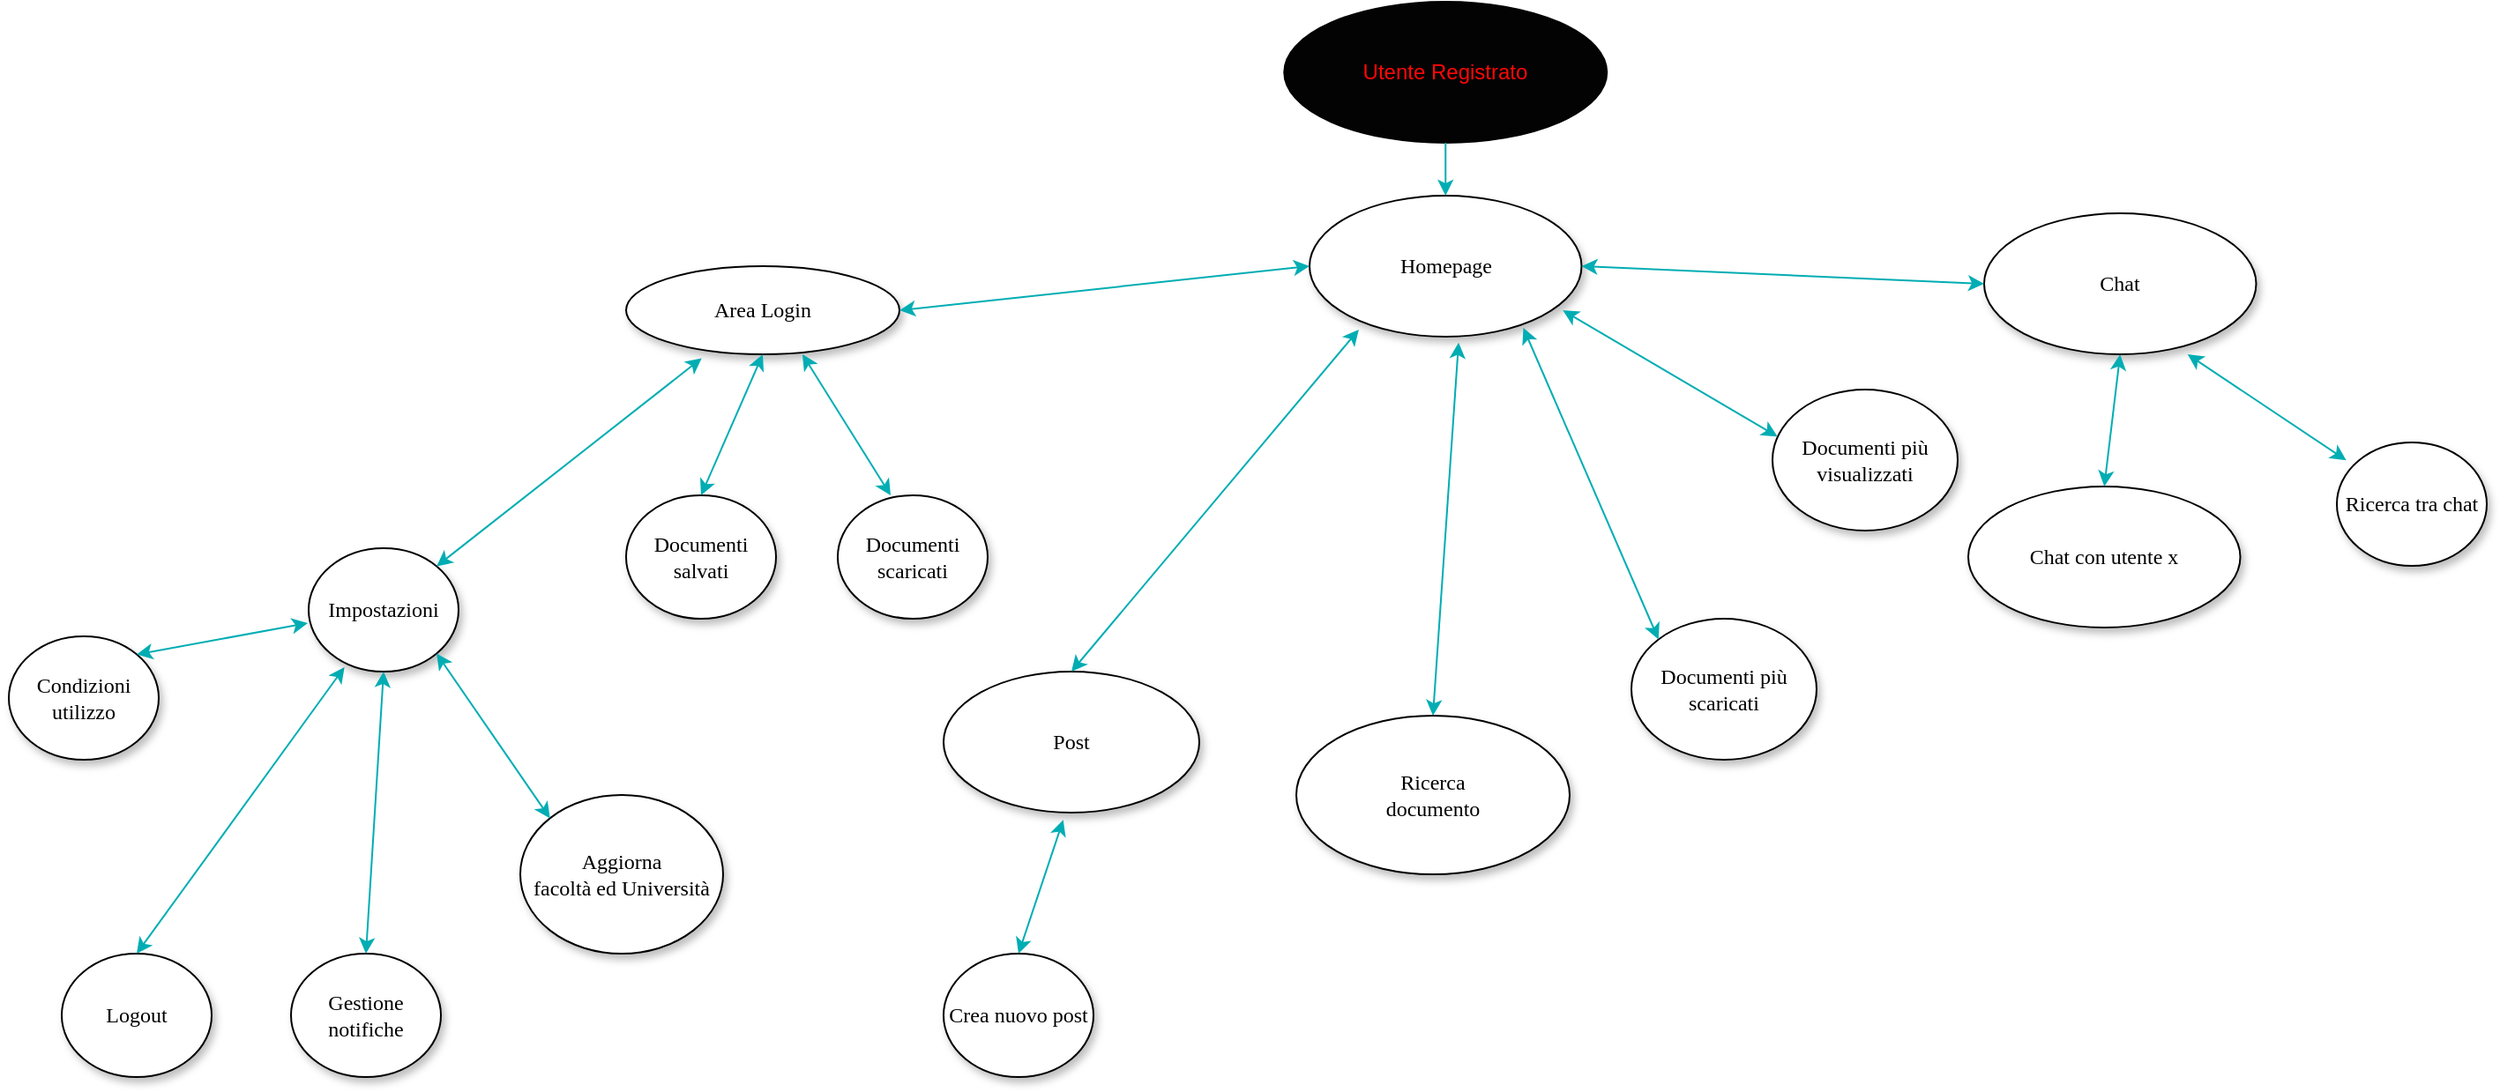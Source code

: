 <mxfile version="20.6.0" type="google"><diagram id="riBgCGM5P17DFfhxhVTs" name="Page-1"><mxGraphModel grid="1" page="1" gridSize="10" guides="1" tooltips="1" connect="1" arrows="1" fold="1" pageScale="1" pageWidth="850" pageHeight="1100" math="0" shadow="0"><root><mxCell id="0"/><mxCell id="1" parent="0"/><mxCell id="3myvyGxQ_k7LStswAhU1-12" value="Homepage" style="ellipse;whiteSpace=wrap;html=1;rounded=0;shadow=1;comic=0;labelBackgroundColor=none;strokeWidth=1;fontFamily=Verdana;fontSize=12;align=center;" vertex="1" parent="1"><mxGeometry x="747.5" y="210" width="154.25" height="80" as="geometry"/></mxCell><mxCell id="3myvyGxQ_k7LStswAhU1-13" value="Post" style="ellipse;whiteSpace=wrap;html=1;rounded=0;shadow=1;comic=0;labelBackgroundColor=none;strokeWidth=1;fontFamily=Verdana;fontSize=12;align=center;" vertex="1" parent="1"><mxGeometry x="540" y="480" width="145" height="80" as="geometry"/></mxCell><mxCell id="3myvyGxQ_k7LStswAhU1-14" value="Area Login" style="ellipse;whiteSpace=wrap;html=1;rounded=0;shadow=1;comic=0;labelBackgroundColor=none;strokeWidth=1;fontFamily=Verdana;fontSize=12;align=center;" vertex="1" parent="1"><mxGeometry x="360" y="250" width="155" height="50" as="geometry"/></mxCell><mxCell id="3myvyGxQ_k7LStswAhU1-15" value="Utente Registrato" style="ellipse;whiteSpace=wrap;html=1;gradientColor=none;fillColor=#030303;fontColor=#FF0808;" vertex="1" parent="1"><mxGeometry x="733.13" y="100" width="183" height="80" as="geometry"/></mxCell><mxCell id="3myvyGxQ_k7LStswAhU1-16" value="" style="endArrow=classic;startArrow=classic;html=1;rounded=0;shadow=0;strokeColor=#00ADB3;sourcePerimeterSpacing=5;targetPerimeterSpacing=5;jumpStyle=gap;exitX=1;exitY=0.5;exitDx=0;exitDy=0;entryX=0;entryY=0.5;entryDx=0;entryDy=0;" edge="1" parent="1" source="3myvyGxQ_k7LStswAhU1-14" target="3myvyGxQ_k7LStswAhU1-12"><mxGeometry width="50" height="50" relative="1" as="geometry"><mxPoint x="552.5" y="285" as="sourcePoint"/><mxPoint x="857.5" y="480" as="targetPoint"/></mxGeometry></mxCell><mxCell id="3myvyGxQ_k7LStswAhU1-17" value="" style="endArrow=classic;startArrow=classic;html=1;rounded=0;shadow=0;strokeColor=#00ADB3;sourcePerimeterSpacing=5;targetPerimeterSpacing=5;jumpStyle=gap;exitX=0.5;exitY=0;exitDx=0;exitDy=0;entryX=0.181;entryY=0.95;entryDx=0;entryDy=0;entryPerimeter=0;" edge="1" parent="1" source="3myvyGxQ_k7LStswAhU1-13" target="3myvyGxQ_k7LStswAhU1-12"><mxGeometry width="50" height="50" relative="1" as="geometry"><mxPoint x="492.5" y="365" as="sourcePoint"/><mxPoint x="777.5" y="340" as="targetPoint"/></mxGeometry></mxCell><mxCell id="3myvyGxQ_k7LStswAhU1-18" value="&lt;div&gt;Ricerca&lt;/div&gt;&lt;div&gt;documento&lt;br&gt;&lt;/div&gt;" style="ellipse;whiteSpace=wrap;html=1;rounded=0;shadow=1;comic=0;labelBackgroundColor=none;strokeWidth=1;fontFamily=Verdana;fontSize=12;align=center;" vertex="1" parent="1"><mxGeometry x="740" y="505" width="155" height="90" as="geometry"/></mxCell><mxCell id="3myvyGxQ_k7LStswAhU1-19" value="" style="endArrow=classic;startArrow=classic;html=1;rounded=0;shadow=0;strokeColor=#00ADB3;sourcePerimeterSpacing=5;targetPerimeterSpacing=5;jumpStyle=gap;exitX=0.5;exitY=0;exitDx=0;exitDy=0;entryX=0.548;entryY=1.042;entryDx=0;entryDy=0;entryPerimeter=0;" edge="1" parent="1" source="3myvyGxQ_k7LStswAhU1-18" target="3myvyGxQ_k7LStswAhU1-12"><mxGeometry width="50" height="50" relative="1" as="geometry"><mxPoint x="740" y="440" as="sourcePoint"/><mxPoint x="793.49" y="353" as="targetPoint"/></mxGeometry></mxCell><mxCell id="3myvyGxQ_k7LStswAhU1-20" value="Logout" style="ellipse;whiteSpace=wrap;html=1;rounded=0;shadow=1;comic=0;labelBackgroundColor=none;strokeWidth=1;fontFamily=Verdana;fontSize=12;align=center;" vertex="1" parent="1"><mxGeometry x="40" y="640" width="85" height="70" as="geometry"/></mxCell><mxCell id="3myvyGxQ_k7LStswAhU1-22" value="" style="endArrow=classic;html=1;rounded=0;shadow=0;strokeColor=#00ADB3;fontColor=#FF0808;sourcePerimeterSpacing=5;targetPerimeterSpacing=5;jumpStyle=gap;entryX=0.5;entryY=0;entryDx=0;entryDy=0;exitX=0.5;exitY=1;exitDx=0;exitDy=0;" edge="1" parent="1" source="3myvyGxQ_k7LStswAhU1-15" target="3myvyGxQ_k7LStswAhU1-12"><mxGeometry width="50" height="50" relative="1" as="geometry"><mxPoint x="724.5" y="240" as="sourcePoint"/><mxPoint x="794.5" y="210" as="targetPoint"/></mxGeometry></mxCell><mxCell id="3myvyGxQ_k7LStswAhU1-23" value="" style="endArrow=classic;startArrow=classic;html=1;rounded=0;shadow=0;strokeColor=#00ADB3;sourcePerimeterSpacing=5;targetPerimeterSpacing=5;jumpStyle=gap;exitX=0.239;exitY=0.964;exitDx=0;exitDy=0;entryX=0.5;entryY=0;entryDx=0;entryDy=0;exitPerimeter=0;" edge="1" parent="1" source="3myvyGxQ_k7LStswAhU1-24" target="3myvyGxQ_k7LStswAhU1-20"><mxGeometry width="50" height="50" relative="1" as="geometry"><mxPoint x="272.18" y="360" as="sourcePoint"/><mxPoint x="-2.82" y="470" as="targetPoint"/></mxGeometry></mxCell><mxCell id="3myvyGxQ_k7LStswAhU1-24" value="Impostazioni" style="ellipse;whiteSpace=wrap;html=1;rounded=0;shadow=1;comic=0;labelBackgroundColor=none;strokeWidth=1;fontFamily=Verdana;fontSize=12;align=center;" vertex="1" parent="1"><mxGeometry x="180" y="410" width="85" height="70" as="geometry"/></mxCell><mxCell id="3myvyGxQ_k7LStswAhU1-25" value="" style="endArrow=classic;startArrow=classic;html=1;rounded=0;shadow=0;strokeColor=#00ADB3;sourcePerimeterSpacing=5;targetPerimeterSpacing=5;jumpStyle=gap;entryX=1;entryY=0;entryDx=0;entryDy=0;" edge="1" parent="1" source="3myvyGxQ_k7LStswAhU1-14" target="3myvyGxQ_k7LStswAhU1-24"><mxGeometry width="50" height="50" relative="1" as="geometry"><mxPoint x="488.64" y="311.65" as="sourcePoint"/><mxPoint x="460" y="420" as="targetPoint"/></mxGeometry></mxCell><mxCell id="3myvyGxQ_k7LStswAhU1-26" value="Chat" style="ellipse;whiteSpace=wrap;html=1;rounded=0;shadow=1;comic=0;labelBackgroundColor=none;strokeWidth=1;fontFamily=Verdana;fontSize=12;align=center;" vertex="1" parent="1"><mxGeometry x="1130" y="220" width="154.25" height="80" as="geometry"/></mxCell><mxCell id="3myvyGxQ_k7LStswAhU1-28" value="Crea nuovo post" style="ellipse;whiteSpace=wrap;html=1;rounded=0;shadow=1;comic=0;labelBackgroundColor=none;strokeWidth=1;fontFamily=Verdana;fontSize=12;align=center;" vertex="1" parent="1"><mxGeometry x="540" y="640" width="85" height="70" as="geometry"/></mxCell><mxCell id="3myvyGxQ_k7LStswAhU1-29" value="Condizioni utilizzo" style="ellipse;whiteSpace=wrap;html=1;rounded=0;shadow=1;comic=0;labelBackgroundColor=none;strokeWidth=1;fontFamily=Verdana;fontSize=12;align=center;" vertex="1" parent="1"><mxGeometry x="10" y="460" width="85" height="70" as="geometry"/></mxCell><mxCell id="3myvyGxQ_k7LStswAhU1-31" value="" style="endArrow=classic;startArrow=classic;html=1;rounded=0;shadow=0;strokeColor=#00ADB3;sourcePerimeterSpacing=5;targetPerimeterSpacing=5;jumpStyle=gap;exitX=-0.006;exitY=0.607;exitDx=0;exitDy=0;exitPerimeter=0;entryX=1;entryY=0;entryDx=0;entryDy=0;" edge="1" parent="1" source="3myvyGxQ_k7LStswAhU1-24" target="3myvyGxQ_k7LStswAhU1-29"><mxGeometry width="50" height="50" relative="1" as="geometry"><mxPoint x="196.63" y="355.85" as="sourcePoint"/><mxPoint x="69.995" y="532.52" as="targetPoint"/></mxGeometry></mxCell><mxCell id="3myvyGxQ_k7LStswAhU1-32" value="Documenti salvati" style="ellipse;whiteSpace=wrap;html=1;rounded=0;shadow=1;comic=0;labelBackgroundColor=none;strokeWidth=1;fontFamily=Verdana;fontSize=12;align=center;" vertex="1" parent="1"><mxGeometry x="360" y="380" width="85" height="70" as="geometry"/></mxCell><mxCell id="3myvyGxQ_k7LStswAhU1-33" value="" style="endArrow=classic;startArrow=classic;html=1;rounded=0;shadow=0;strokeColor=#00ADB3;sourcePerimeterSpacing=5;targetPerimeterSpacing=5;jumpStyle=gap;entryX=0.5;entryY=0;entryDx=0;entryDy=0;exitX=0.5;exitY=1;exitDx=0;exitDy=0;" edge="1" parent="1" source="3myvyGxQ_k7LStswAhU1-14" target="3myvyGxQ_k7LStswAhU1-32"><mxGeometry width="50" height="50" relative="1" as="geometry"><mxPoint x="402.514" y="310.148" as="sourcePoint"/><mxPoint x="312.552" y="360.251" as="targetPoint"/></mxGeometry></mxCell><mxCell id="3myvyGxQ_k7LStswAhU1-34" value="" style="endArrow=classic;startArrow=classic;html=1;rounded=0;shadow=0;strokeColor=#00ADB3;sourcePerimeterSpacing=5;targetPerimeterSpacing=5;jumpStyle=gap;exitX=0.5;exitY=0;exitDx=0;exitDy=0;entryX=0.468;entryY=1.052;entryDx=0;entryDy=0;entryPerimeter=0;" edge="1" parent="1" source="3myvyGxQ_k7LStswAhU1-28" target="3myvyGxQ_k7LStswAhU1-13"><mxGeometry width="50" height="50" relative="1" as="geometry"><mxPoint x="591.17" y="640.84" as="sourcePoint"/><mxPoint x="650" y="590" as="targetPoint"/></mxGeometry></mxCell><mxCell id="3myvyGxQ_k7LStswAhU1-36" value="" style="endArrow=classic;startArrow=classic;html=1;rounded=0;shadow=0;strokeColor=#00ADB3;sourcePerimeterSpacing=5;targetPerimeterSpacing=5;jumpStyle=gap;entryX=1;entryY=0.5;entryDx=0;entryDy=0;exitX=0;exitY=0.5;exitDx=0;exitDy=0;" edge="1" parent="1" source="3myvyGxQ_k7LStswAhU1-26" target="3myvyGxQ_k7LStswAhU1-12"><mxGeometry width="50" height="50" relative="1" as="geometry"><mxPoint x="1020" y="260" as="sourcePoint"/><mxPoint x="888.998" y="288.368" as="targetPoint"/></mxGeometry></mxCell><mxCell id="3myvyGxQ_k7LStswAhU1-37" value="Ricerca tra chat" style="ellipse;whiteSpace=wrap;html=1;rounded=0;shadow=1;comic=0;labelBackgroundColor=none;strokeWidth=1;fontFamily=Verdana;fontSize=12;align=center;" vertex="1" parent="1"><mxGeometry x="1330" y="350" width="85" height="70" as="geometry"/></mxCell><mxCell id="3myvyGxQ_k7LStswAhU1-38" value="" style="endArrow=classic;startArrow=classic;html=1;rounded=0;shadow=0;strokeColor=#00ADB3;sourcePerimeterSpacing=5;targetPerimeterSpacing=5;jumpStyle=gap;entryX=0.748;entryY=1;entryDx=0;entryDy=0;entryPerimeter=0;" edge="1" parent="1" source="3myvyGxQ_k7LStswAhU1-37" target="3myvyGxQ_k7LStswAhU1-26"><mxGeometry width="50" height="50" relative="1" as="geometry"><mxPoint x="1090.0" y="280" as="sourcePoint"/><mxPoint x="911.75" y="260" as="targetPoint"/></mxGeometry></mxCell><mxCell id="3myvyGxQ_k7LStswAhU1-42" value="Gestione notifiche" style="ellipse;whiteSpace=wrap;html=1;rounded=0;shadow=1;comic=0;labelBackgroundColor=none;strokeWidth=1;fontFamily=Verdana;fontSize=12;align=center;" vertex="1" parent="1"><mxGeometry x="170" y="640" width="85" height="70" as="geometry"/></mxCell><mxCell id="3myvyGxQ_k7LStswAhU1-43" value="" style="endArrow=classic;startArrow=classic;html=1;rounded=0;shadow=0;strokeColor=#00ADB3;sourcePerimeterSpacing=5;targetPerimeterSpacing=5;jumpStyle=gap;exitX=0.5;exitY=1;exitDx=0;exitDy=0;entryX=0.5;entryY=0;entryDx=0;entryDy=0;" edge="1" parent="1" source="3myvyGxQ_k7LStswAhU1-24" target="3myvyGxQ_k7LStswAhU1-42"><mxGeometry width="50" height="50" relative="1" as="geometry"><mxPoint x="187.495" y="537.48" as="sourcePoint"/><mxPoint x="149.68" y="610" as="targetPoint"/></mxGeometry></mxCell><mxCell id="3myvyGxQ_k7LStswAhU1-44" value="Documenti scaricati" style="ellipse;whiteSpace=wrap;html=1;rounded=0;shadow=1;comic=0;labelBackgroundColor=none;strokeWidth=1;fontFamily=Verdana;fontSize=12;align=center;" vertex="1" parent="1"><mxGeometry x="480" y="380" width="85" height="70" as="geometry"/></mxCell><mxCell id="3myvyGxQ_k7LStswAhU1-45" value="" style="endArrow=classic;startArrow=classic;html=1;rounded=0;shadow=0;strokeColor=#00ADB3;sourcePerimeterSpacing=5;targetPerimeterSpacing=5;jumpStyle=gap;entryX=0.353;entryY=0;entryDx=0;entryDy=0;exitX=0.645;exitY=1;exitDx=0;exitDy=0;exitPerimeter=0;entryPerimeter=0;" edge="1" parent="1" source="3myvyGxQ_k7LStswAhU1-14" target="3myvyGxQ_k7LStswAhU1-44"><mxGeometry width="50" height="50" relative="1" as="geometry"><mxPoint x="447.5" y="310" as="sourcePoint"/><mxPoint x="432.5" y="380" as="targetPoint"/></mxGeometry></mxCell><mxCell id="3myvyGxQ_k7LStswAhU1-46" value="Documenti più scaricati" style="ellipse;whiteSpace=wrap;html=1;rounded=0;shadow=1;comic=0;labelBackgroundColor=none;strokeWidth=1;fontFamily=Verdana;fontSize=12;align=center;" vertex="1" parent="1"><mxGeometry x="930" y="450" width="105" height="80" as="geometry"/></mxCell><mxCell id="3myvyGxQ_k7LStswAhU1-47" value="" style="endArrow=classic;startArrow=classic;html=1;rounded=0;shadow=0;strokeColor=#00ADB3;sourcePerimeterSpacing=5;targetPerimeterSpacing=5;jumpStyle=gap;exitX=0;exitY=0;exitDx=0;exitDy=0;entryX=0.786;entryY=0.938;entryDx=0;entryDy=0;entryPerimeter=0;" edge="1" parent="1" source="3myvyGxQ_k7LStswAhU1-46" target="3myvyGxQ_k7LStswAhU1-12"><mxGeometry width="50" height="50" relative="1" as="geometry"><mxPoint x="900" y="540" as="sourcePoint"/><mxPoint x="842.029" y="303.36" as="targetPoint"/></mxGeometry></mxCell><mxCell id="3myvyGxQ_k7LStswAhU1-48" value="Chat con utente x" style="ellipse;whiteSpace=wrap;html=1;rounded=0;shadow=1;comic=0;labelBackgroundColor=none;strokeWidth=1;fontFamily=Verdana;fontSize=12;align=center;" vertex="1" parent="1"><mxGeometry x="1121" y="375" width="154.25" height="80" as="geometry"/></mxCell><mxCell id="3myvyGxQ_k7LStswAhU1-49" value="" style="endArrow=classic;startArrow=classic;html=1;rounded=0;shadow=0;strokeColor=#00ADB3;sourcePerimeterSpacing=5;targetPerimeterSpacing=5;jumpStyle=gap;entryX=0.5;entryY=1;entryDx=0;entryDy=0;exitX=0.5;exitY=0;exitDx=0;exitDy=0;" edge="1" parent="1" source="3myvyGxQ_k7LStswAhU1-48" target="3myvyGxQ_k7LStswAhU1-26"><mxGeometry width="50" height="50" relative="1" as="geometry"><mxPoint x="1336.578" y="368.828" as="sourcePoint"/><mxPoint x="1255.379" y="310" as="targetPoint"/></mxGeometry></mxCell><mxCell id="3myvyGxQ_k7LStswAhU1-50" value="Documenti più visualizzati" style="ellipse;whiteSpace=wrap;html=1;rounded=0;shadow=1;comic=0;labelBackgroundColor=none;strokeWidth=1;fontFamily=Verdana;fontSize=12;align=center;" vertex="1" parent="1"><mxGeometry x="1010" y="320" width="105" height="80" as="geometry"/></mxCell><mxCell id="3myvyGxQ_k7LStswAhU1-51" value="" style="endArrow=classic;startArrow=classic;html=1;rounded=0;shadow=0;strokeColor=#00ADB3;sourcePerimeterSpacing=5;targetPerimeterSpacing=5;jumpStyle=gap;exitX=0.027;exitY=0.333;exitDx=0;exitDy=0;entryX=0.931;entryY=0.813;entryDx=0;entryDy=0;entryPerimeter=0;exitPerimeter=0;" edge="1" parent="1" source="3myvyGxQ_k7LStswAhU1-50" target="3myvyGxQ_k7LStswAhU1-12"><mxGeometry width="50" height="50" relative="1" as="geometry"><mxPoint x="941.507" y="431.716" as="sourcePoint"/><mxPoint x="878.741" y="295.04" as="targetPoint"/></mxGeometry></mxCell><mxCell id="3myvyGxQ_k7LStswAhU1-53" value="Aggiorna&lt;br&gt;facoltà ed Università" style="ellipse;whiteSpace=wrap;html=1;rounded=0;shadow=1;comic=0;labelBackgroundColor=none;strokeWidth=1;fontFamily=Verdana;fontSize=12;align=center;" vertex="1" parent="1"><mxGeometry x="300" y="550" width="115" height="90" as="geometry"/></mxCell><mxCell id="3myvyGxQ_k7LStswAhU1-54" value="" style="endArrow=classic;startArrow=classic;html=1;rounded=0;shadow=0;strokeColor=#00ADB3;sourcePerimeterSpacing=5;targetPerimeterSpacing=5;jumpStyle=gap;exitX=1;exitY=1;exitDx=0;exitDy=0;entryX=0;entryY=0;entryDx=0;entryDy=0;" edge="1" parent="1" source="3myvyGxQ_k7LStswAhU1-24" target="3myvyGxQ_k7LStswAhU1-53"><mxGeometry width="50" height="50" relative="1" as="geometry"><mxPoint x="251.965" y="491.68" as="sourcePoint"/><mxPoint x="230.345" y="652.52" as="targetPoint"/></mxGeometry></mxCell></root></mxGraphModel></diagram></mxfile>